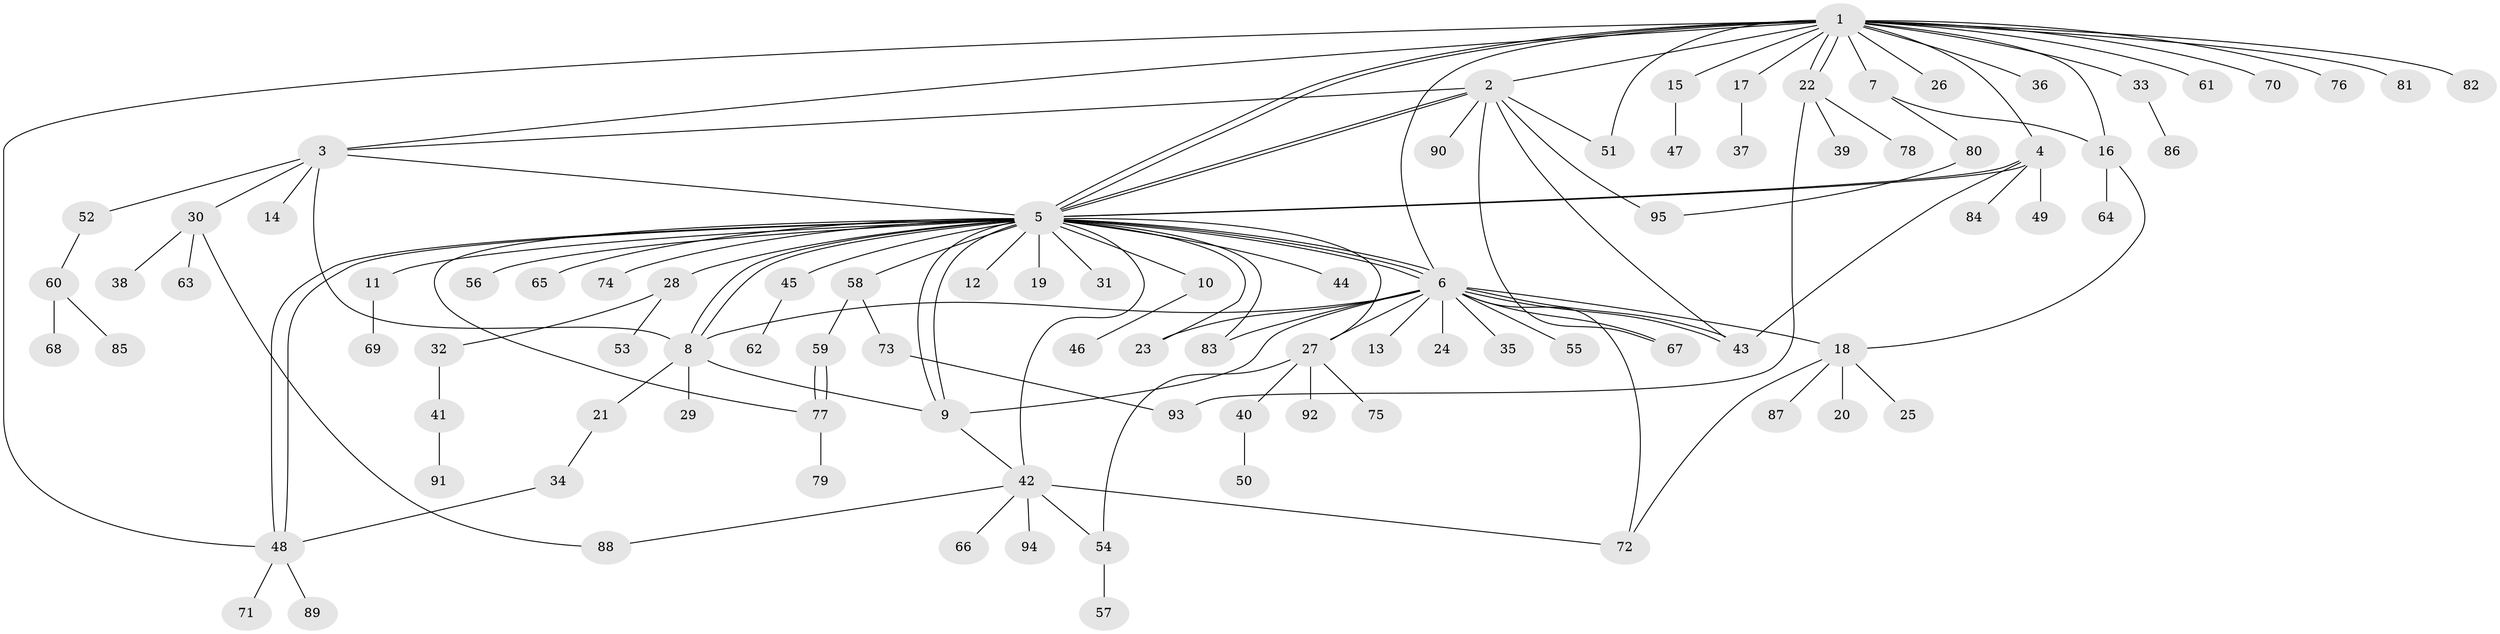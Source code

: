 // Generated by graph-tools (version 1.1) at 2025/11/02/27/25 16:11:12]
// undirected, 95 vertices, 133 edges
graph export_dot {
graph [start="1"]
  node [color=gray90,style=filled];
  1;
  2;
  3;
  4;
  5;
  6;
  7;
  8;
  9;
  10;
  11;
  12;
  13;
  14;
  15;
  16;
  17;
  18;
  19;
  20;
  21;
  22;
  23;
  24;
  25;
  26;
  27;
  28;
  29;
  30;
  31;
  32;
  33;
  34;
  35;
  36;
  37;
  38;
  39;
  40;
  41;
  42;
  43;
  44;
  45;
  46;
  47;
  48;
  49;
  50;
  51;
  52;
  53;
  54;
  55;
  56;
  57;
  58;
  59;
  60;
  61;
  62;
  63;
  64;
  65;
  66;
  67;
  68;
  69;
  70;
  71;
  72;
  73;
  74;
  75;
  76;
  77;
  78;
  79;
  80;
  81;
  82;
  83;
  84;
  85;
  86;
  87;
  88;
  89;
  90;
  91;
  92;
  93;
  94;
  95;
  1 -- 2;
  1 -- 3;
  1 -- 4;
  1 -- 5;
  1 -- 5;
  1 -- 6;
  1 -- 7;
  1 -- 15;
  1 -- 16;
  1 -- 17;
  1 -- 22;
  1 -- 22;
  1 -- 26;
  1 -- 33;
  1 -- 36;
  1 -- 48;
  1 -- 51;
  1 -- 61;
  1 -- 70;
  1 -- 76;
  1 -- 81;
  1 -- 82;
  2 -- 3;
  2 -- 5;
  2 -- 5;
  2 -- 43;
  2 -- 51;
  2 -- 67;
  2 -- 90;
  2 -- 95;
  3 -- 5;
  3 -- 8;
  3 -- 14;
  3 -- 30;
  3 -- 52;
  4 -- 5;
  4 -- 5;
  4 -- 43;
  4 -- 49;
  4 -- 84;
  5 -- 6;
  5 -- 6;
  5 -- 6;
  5 -- 8;
  5 -- 8;
  5 -- 9;
  5 -- 9;
  5 -- 10;
  5 -- 11;
  5 -- 12;
  5 -- 19;
  5 -- 23;
  5 -- 27;
  5 -- 28;
  5 -- 31;
  5 -- 42;
  5 -- 44;
  5 -- 45;
  5 -- 48;
  5 -- 48;
  5 -- 56;
  5 -- 58;
  5 -- 65;
  5 -- 74;
  5 -- 77;
  5 -- 83;
  6 -- 8;
  6 -- 9;
  6 -- 13;
  6 -- 18;
  6 -- 23;
  6 -- 24;
  6 -- 27;
  6 -- 35;
  6 -- 43;
  6 -- 43;
  6 -- 55;
  6 -- 67;
  6 -- 72;
  6 -- 83;
  7 -- 16;
  7 -- 80;
  8 -- 9;
  8 -- 21;
  8 -- 29;
  9 -- 42;
  10 -- 46;
  11 -- 69;
  15 -- 47;
  16 -- 18;
  16 -- 64;
  17 -- 37;
  18 -- 20;
  18 -- 25;
  18 -- 72;
  18 -- 87;
  21 -- 34;
  22 -- 39;
  22 -- 78;
  22 -- 93;
  27 -- 40;
  27 -- 54;
  27 -- 75;
  27 -- 92;
  28 -- 32;
  28 -- 53;
  30 -- 38;
  30 -- 63;
  30 -- 88;
  32 -- 41;
  33 -- 86;
  34 -- 48;
  40 -- 50;
  41 -- 91;
  42 -- 54;
  42 -- 66;
  42 -- 72;
  42 -- 88;
  42 -- 94;
  45 -- 62;
  48 -- 71;
  48 -- 89;
  52 -- 60;
  54 -- 57;
  58 -- 59;
  58 -- 73;
  59 -- 77;
  59 -- 77;
  60 -- 68;
  60 -- 85;
  73 -- 93;
  77 -- 79;
  80 -- 95;
}
